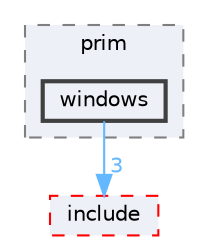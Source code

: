 digraph "runtime/EASTL/packages/mimalloc/src/prim/windows"
{
 // LATEX_PDF_SIZE
  bgcolor="transparent";
  edge [fontname=Helvetica,fontsize=10,labelfontname=Helvetica,labelfontsize=10];
  node [fontname=Helvetica,fontsize=10,shape=box,height=0.2,width=0.4];
  compound=true
  subgraph clusterdir_d64908bae465b754afd79e51ffb7c7ab {
    graph [ bgcolor="#edf0f7", pencolor="grey50", label="prim", fontname=Helvetica,fontsize=10 style="filled,dashed", URL="dir_d64908bae465b754afd79e51ffb7c7ab.html",tooltip=""]
  dir_fa1fdbe6b98d1d22c76ed16ba8afe2db [label="windows", fillcolor="#edf0f7", color="grey25", style="filled,bold", URL="dir_fa1fdbe6b98d1d22c76ed16ba8afe2db.html",tooltip=""];
  }
  dir_a8c403b256360842043cc117c4dd8b14 [label="include", fillcolor="#edf0f7", color="red", style="filled,dashed", URL="dir_a8c403b256360842043cc117c4dd8b14.html",tooltip=""];
  dir_fa1fdbe6b98d1d22c76ed16ba8afe2db->dir_a8c403b256360842043cc117c4dd8b14 [headlabel="3", labeldistance=1.5 headhref="dir_000134_000085.html" href="dir_000134_000085.html" color="steelblue1" fontcolor="steelblue1"];
}
